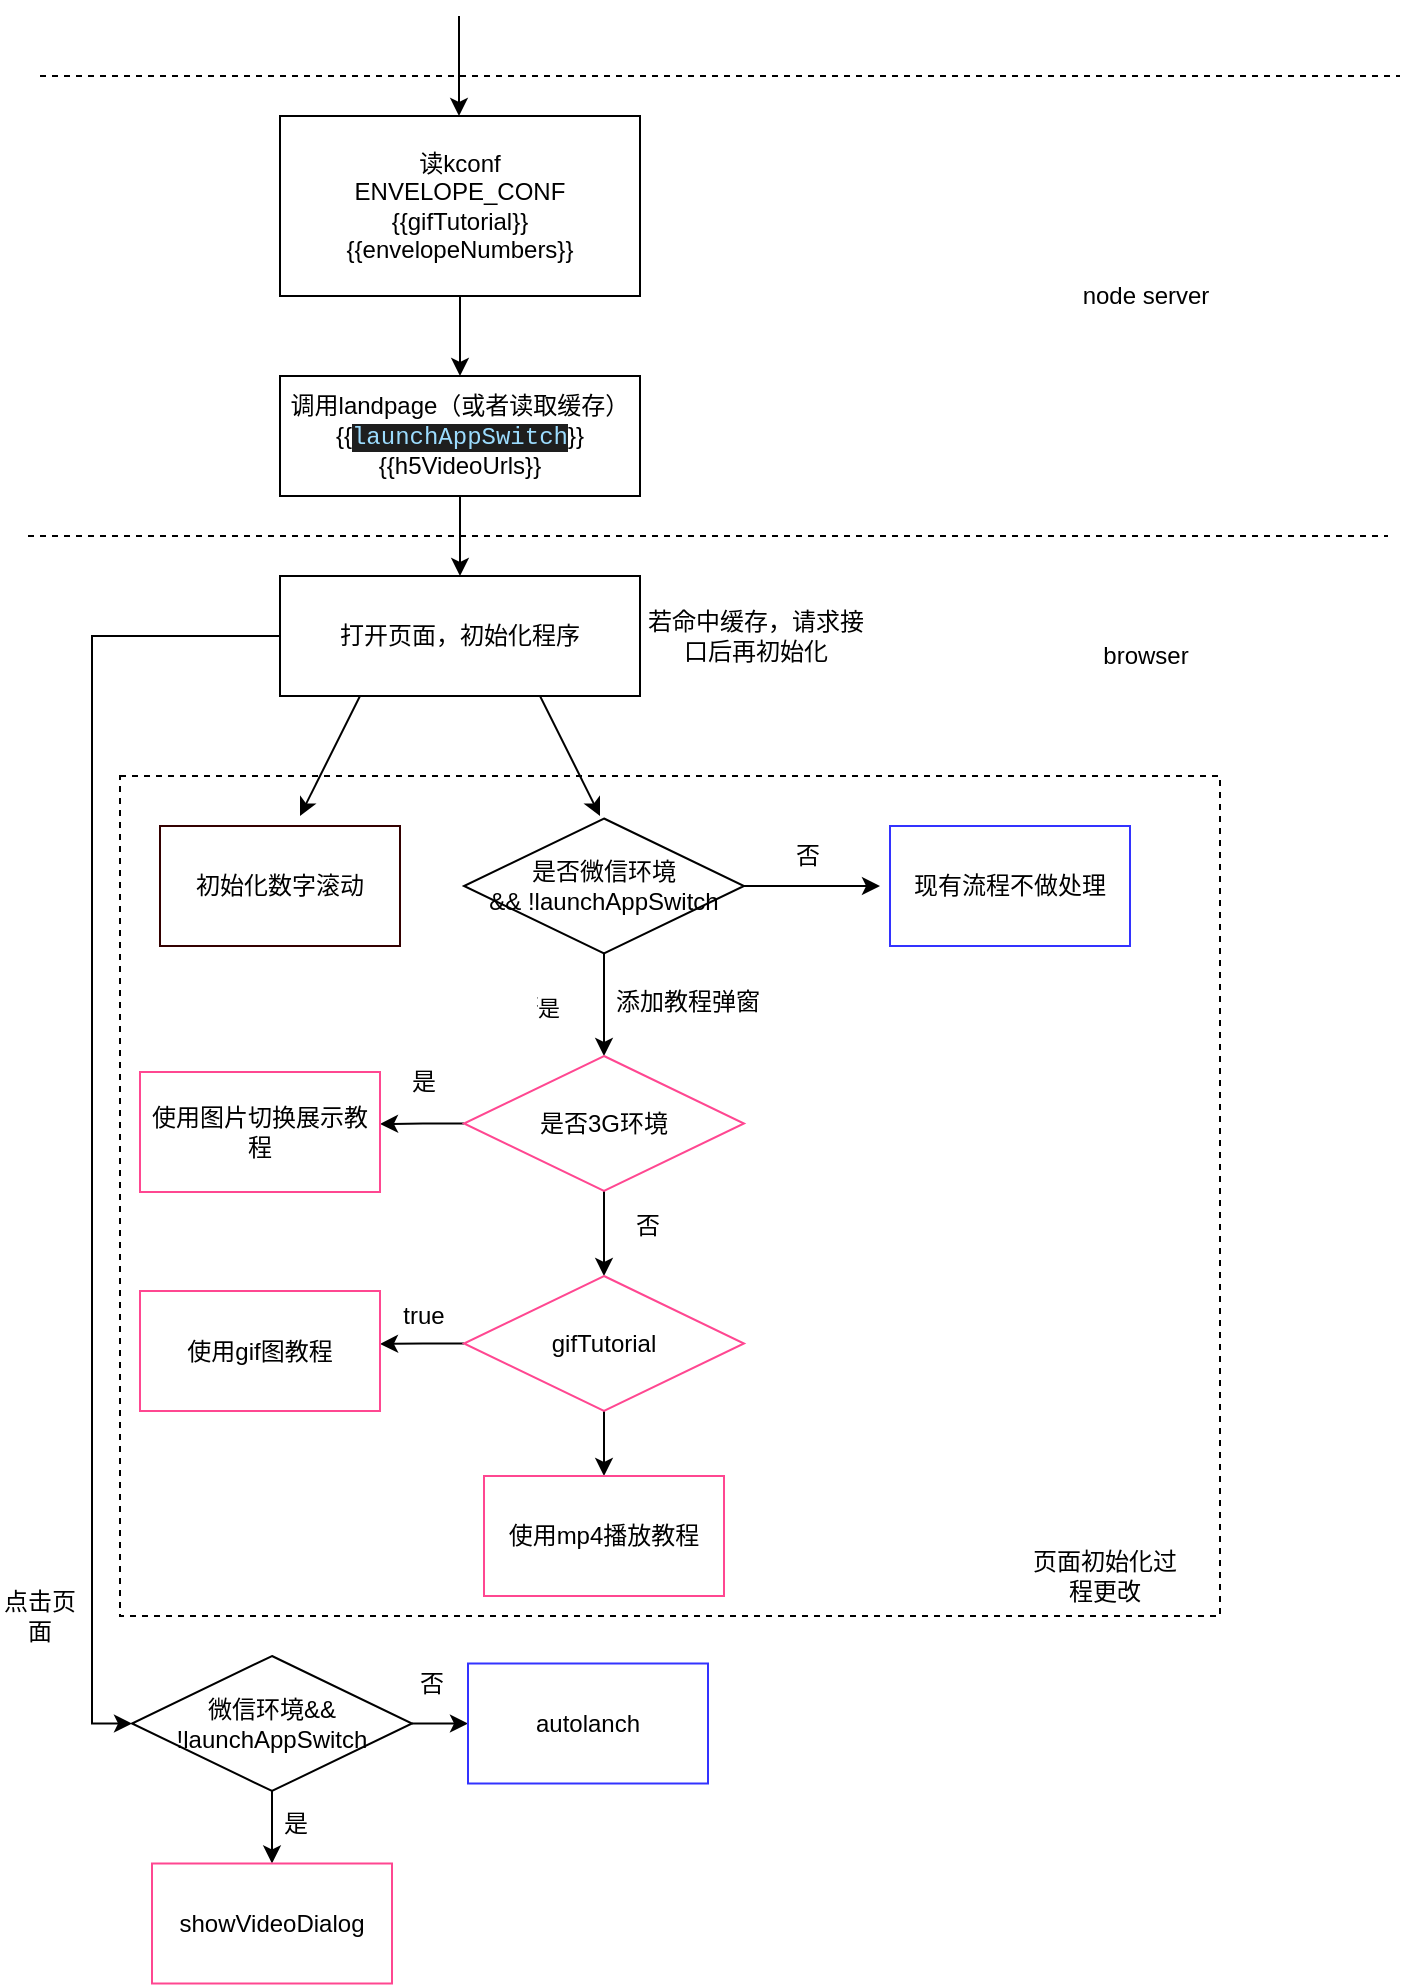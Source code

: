 <mxfile version="14.2.9" type="github">
  <diagram id="kttMU8aqjuccED0ETCXs" name="第 1 页">
    <mxGraphModel dx="1298" dy="736" grid="1" gridSize="10" guides="1" tooltips="1" connect="1" arrows="1" fold="1" page="1" pageScale="1" pageWidth="827" pageHeight="1169" math="0" shadow="0">
      <root>
        <mxCell id="0" />
        <mxCell id="1" parent="0" />
        <mxCell id="LLrbU3jSWrvTlNxRiFdD-23" value="" style="rounded=0;whiteSpace=wrap;html=1;fillColor=none;dashed=1;" parent="1" vertex="1">
          <mxGeometry x="120" y="500" width="550" height="420" as="geometry" />
        </mxCell>
        <mxCell id="LLrbU3jSWrvTlNxRiFdD-1" value="" style="endArrow=classic;html=1;" parent="1" edge="1">
          <mxGeometry width="50" height="50" relative="1" as="geometry">
            <mxPoint x="289.5" y="120" as="sourcePoint" />
            <mxPoint x="289.5" y="170" as="targetPoint" />
          </mxGeometry>
        </mxCell>
        <mxCell id="LLrbU3jSWrvTlNxRiFdD-6" style="edgeStyle=orthogonalEdgeStyle;rounded=0;orthogonalLoop=1;jettySize=auto;html=1;" parent="1" source="LLrbU3jSWrvTlNxRiFdD-2" edge="1">
          <mxGeometry relative="1" as="geometry">
            <mxPoint x="290" y="300" as="targetPoint" />
          </mxGeometry>
        </mxCell>
        <mxCell id="LLrbU3jSWrvTlNxRiFdD-2" value="读kconf&lt;br&gt;ENVELOPE_CONF&lt;br&gt;{{gifTutorial}}&lt;br&gt;{{envelopeNumbers}}" style="rounded=0;whiteSpace=wrap;html=1;" parent="1" vertex="1">
          <mxGeometry x="200" y="170" width="180" height="90" as="geometry" />
        </mxCell>
        <mxCell id="LLrbU3jSWrvTlNxRiFdD-4" value="node server" style="text;html=1;strokeColor=none;fillColor=none;align=center;verticalAlign=middle;whiteSpace=wrap;rounded=0;" parent="1" vertex="1">
          <mxGeometry x="560" y="250" width="146" height="20" as="geometry" />
        </mxCell>
        <mxCell id="LLrbU3jSWrvTlNxRiFdD-5" value="" style="endArrow=none;dashed=1;html=1;" parent="1" edge="1">
          <mxGeometry width="50" height="50" relative="1" as="geometry">
            <mxPoint x="80" y="150" as="sourcePoint" />
            <mxPoint x="760" y="150" as="targetPoint" />
          </mxGeometry>
        </mxCell>
        <mxCell id="LLrbU3jSWrvTlNxRiFdD-10" style="edgeStyle=orthogonalEdgeStyle;rounded=0;orthogonalLoop=1;jettySize=auto;html=1;" parent="1" source="LLrbU3jSWrvTlNxRiFdD-8" edge="1">
          <mxGeometry relative="1" as="geometry">
            <mxPoint x="290" y="400" as="targetPoint" />
          </mxGeometry>
        </mxCell>
        <mxCell id="LLrbU3jSWrvTlNxRiFdD-8" value="调用landpage（或者读取缓存）&lt;br&gt;{{&lt;span style=&quot;color: rgb(156 , 220 , 254) ; background-color: rgb(30 , 30 , 30) ; font-family: &amp;#34;menlo&amp;#34; , &amp;#34;monaco&amp;#34; , &amp;#34;courier new&amp;#34; , monospace&quot;&gt;launchAppSwitch&lt;/span&gt;&lt;span&gt;}}&lt;/span&gt;&lt;br&gt;{{h5VideoUrls}}" style="rounded=0;whiteSpace=wrap;html=1;" parent="1" vertex="1">
          <mxGeometry x="200" y="300" width="180" height="60" as="geometry" />
        </mxCell>
        <mxCell id="LLrbU3jSWrvTlNxRiFdD-60" style="edgeStyle=orthogonalEdgeStyle;rounded=0;orthogonalLoop=1;jettySize=auto;html=1;exitX=0;exitY=0.5;exitDx=0;exitDy=0;entryX=0;entryY=0.5;entryDx=0;entryDy=0;" parent="1" source="LLrbU3jSWrvTlNxRiFdD-12" target="LLrbU3jSWrvTlNxRiFdD-46" edge="1">
          <mxGeometry relative="1" as="geometry">
            <mxPoint x="120" y="990" as="targetPoint" />
          </mxGeometry>
        </mxCell>
        <mxCell id="LLrbU3jSWrvTlNxRiFdD-12" value="打开页面，初始化程序" style="rounded=0;whiteSpace=wrap;html=1;" parent="1" vertex="1">
          <mxGeometry x="200" y="400" width="180" height="60" as="geometry" />
        </mxCell>
        <mxCell id="LLrbU3jSWrvTlNxRiFdD-13" value="" style="endArrow=classic;html=1;" parent="1" edge="1">
          <mxGeometry width="50" height="50" relative="1" as="geometry">
            <mxPoint x="240" y="460" as="sourcePoint" />
            <mxPoint x="210" y="520" as="targetPoint" />
          </mxGeometry>
        </mxCell>
        <mxCell id="LLrbU3jSWrvTlNxRiFdD-14" value="" style="endArrow=classic;html=1;" parent="1" edge="1">
          <mxGeometry width="50" height="50" relative="1" as="geometry">
            <mxPoint x="330" y="460" as="sourcePoint" />
            <mxPoint x="360" y="520" as="targetPoint" />
          </mxGeometry>
        </mxCell>
        <mxCell id="LLrbU3jSWrvTlNxRiFdD-15" value="初始化数字滚动&lt;br&gt;" style="rounded=0;whiteSpace=wrap;html=1;strokeColor=#330000;" parent="1" vertex="1">
          <mxGeometry x="140" y="525" width="120" height="60" as="geometry" />
        </mxCell>
        <mxCell id="LLrbU3jSWrvTlNxRiFdD-17" value="" style="endArrow=none;dashed=1;html=1;" parent="1" edge="1">
          <mxGeometry width="50" height="50" relative="1" as="geometry">
            <mxPoint x="74" y="380" as="sourcePoint" />
            <mxPoint x="754" y="380" as="targetPoint" />
          </mxGeometry>
        </mxCell>
        <mxCell id="LLrbU3jSWrvTlNxRiFdD-18" value="browser" style="text;html=1;strokeColor=none;fillColor=none;align=center;verticalAlign=middle;whiteSpace=wrap;rounded=0;" parent="1" vertex="1">
          <mxGeometry x="560" y="430" width="146" height="20" as="geometry" />
        </mxCell>
        <mxCell id="LLrbU3jSWrvTlNxRiFdD-21" style="edgeStyle=orthogonalEdgeStyle;rounded=0;orthogonalLoop=1;jettySize=auto;html=1;exitX=1;exitY=0.5;exitDx=0;exitDy=0;" parent="1" source="LLrbU3jSWrvTlNxRiFdD-19" edge="1">
          <mxGeometry relative="1" as="geometry">
            <mxPoint x="500" y="555" as="targetPoint" />
          </mxGeometry>
        </mxCell>
        <mxCell id="LLrbU3jSWrvTlNxRiFdD-24" style="edgeStyle=orthogonalEdgeStyle;rounded=0;orthogonalLoop=1;jettySize=auto;html=1;" parent="1" source="LLrbU3jSWrvTlNxRiFdD-19" edge="1">
          <mxGeometry relative="1" as="geometry">
            <mxPoint x="362" y="640" as="targetPoint" />
          </mxGeometry>
        </mxCell>
        <mxCell id="LLrbU3jSWrvTlNxRiFdD-19" value="是否微信环境&lt;br&gt;&amp;amp;&amp;amp; !launchAppSwitch" style="rhombus;whiteSpace=wrap;html=1;" parent="1" vertex="1">
          <mxGeometry x="292" y="521.25" width="140" height="67.5" as="geometry" />
        </mxCell>
        <mxCell id="LLrbU3jSWrvTlNxRiFdD-22" value="现有流程不做处理" style="rounded=0;whiteSpace=wrap;html=1;strokeColor=#3333FF;" parent="1" vertex="1">
          <mxGeometry x="505" y="525" width="120" height="60" as="geometry" />
        </mxCell>
        <mxCell id="LLrbU3jSWrvTlNxRiFdD-28" style="edgeStyle=orthogonalEdgeStyle;rounded=0;orthogonalLoop=1;jettySize=auto;html=1;exitX=0;exitY=0.5;exitDx=0;exitDy=0;" parent="1" source="LLrbU3jSWrvTlNxRiFdD-26" edge="1">
          <mxGeometry relative="1" as="geometry">
            <mxPoint x="250" y="674" as="targetPoint" />
          </mxGeometry>
        </mxCell>
        <mxCell id="LLrbU3jSWrvTlNxRiFdD-32" style="edgeStyle=orthogonalEdgeStyle;rounded=0;orthogonalLoop=1;jettySize=auto;html=1;exitX=0.5;exitY=1;exitDx=0;exitDy=0;" parent="1" source="LLrbU3jSWrvTlNxRiFdD-26" edge="1">
          <mxGeometry relative="1" as="geometry">
            <mxPoint x="362" y="750" as="targetPoint" />
          </mxGeometry>
        </mxCell>
        <mxCell id="LLrbU3jSWrvTlNxRiFdD-26" value="是否3G环境" style="rhombus;whiteSpace=wrap;html=1;strokeColor=#FF4791;" parent="1" vertex="1">
          <mxGeometry x="292" y="640" width="140" height="67.5" as="geometry" />
        </mxCell>
        <mxCell id="LLrbU3jSWrvTlNxRiFdD-27" value="添加教程弹窗" style="text;html=1;strokeColor=none;fillColor=none;align=center;verticalAlign=middle;whiteSpace=wrap;rounded=0;dashed=1;" parent="1" vertex="1">
          <mxGeometry x="364" y="608" width="80" height="10" as="geometry" />
        </mxCell>
        <mxCell id="LLrbU3jSWrvTlNxRiFdD-29" value="使用图片切换展示教程" style="rounded=0;whiteSpace=wrap;html=1;fillColor=none;strokeColor=#FF4791;" parent="1" vertex="1">
          <mxGeometry x="130" y="648" width="120" height="60" as="geometry" />
        </mxCell>
        <mxCell id="LLrbU3jSWrvTlNxRiFdD-30" value="是" style="text;html=1;strokeColor=none;fillColor=none;align=center;verticalAlign=middle;whiteSpace=wrap;rounded=0;dashed=1;" parent="1" vertex="1">
          <mxGeometry x="252" y="648" width="40" height="10" as="geometry" />
        </mxCell>
        <mxCell id="LLrbU3jSWrvTlNxRiFdD-35" style="edgeStyle=orthogonalEdgeStyle;rounded=0;orthogonalLoop=1;jettySize=auto;html=1;" parent="1" source="LLrbU3jSWrvTlNxRiFdD-34" edge="1">
          <mxGeometry relative="1" as="geometry">
            <mxPoint x="250" y="784" as="targetPoint" />
          </mxGeometry>
        </mxCell>
        <mxCell id="LLrbU3jSWrvTlNxRiFdD-39" style="edgeStyle=orthogonalEdgeStyle;rounded=0;orthogonalLoop=1;jettySize=auto;html=1;exitX=0.5;exitY=1;exitDx=0;exitDy=0;" parent="1" source="LLrbU3jSWrvTlNxRiFdD-34" edge="1">
          <mxGeometry relative="1" as="geometry">
            <mxPoint x="362" y="850" as="targetPoint" />
          </mxGeometry>
        </mxCell>
        <mxCell id="LLrbU3jSWrvTlNxRiFdD-34" value="gifTutorial" style="rhombus;whiteSpace=wrap;html=1;strokeColor=#FF4791;" parent="1" vertex="1">
          <mxGeometry x="292" y="750" width="140" height="67.5" as="geometry" />
        </mxCell>
        <mxCell id="LLrbU3jSWrvTlNxRiFdD-36" value="使用gif图教程" style="rounded=0;whiteSpace=wrap;html=1;fillColor=none;strokeColor=#FF4791;" parent="1" vertex="1">
          <mxGeometry x="130" y="757.5" width="120" height="60" as="geometry" />
        </mxCell>
        <mxCell id="LLrbU3jSWrvTlNxRiFdD-37" value="true" style="text;html=1;strokeColor=none;fillColor=none;align=center;verticalAlign=middle;whiteSpace=wrap;rounded=0;dashed=1;" parent="1" vertex="1">
          <mxGeometry x="252" y="764.5" width="40" height="10" as="geometry" />
        </mxCell>
        <mxCell id="LLrbU3jSWrvTlNxRiFdD-38" value="否" style="text;html=1;strokeColor=none;fillColor=none;align=center;verticalAlign=middle;whiteSpace=wrap;rounded=0;dashed=1;" parent="1" vertex="1">
          <mxGeometry x="364" y="720" width="40" height="10" as="geometry" />
        </mxCell>
        <mxCell id="LLrbU3jSWrvTlNxRiFdD-40" value="使用mp4播放教程" style="rounded=0;whiteSpace=wrap;html=1;fillColor=none;strokeColor=#FF4791;" parent="1" vertex="1">
          <mxGeometry x="302" y="850" width="120" height="60" as="geometry" />
        </mxCell>
        <mxCell id="LLrbU3jSWrvTlNxRiFdD-41" value="页面初始化过程更改" style="text;html=1;strokeColor=none;fillColor=none;align=center;verticalAlign=middle;whiteSpace=wrap;rounded=0;" parent="1" vertex="1">
          <mxGeometry x="570" y="890" width="85" height="20" as="geometry" />
        </mxCell>
        <mxCell id="LLrbU3jSWrvTlNxRiFdD-52" style="edgeStyle=orthogonalEdgeStyle;rounded=0;orthogonalLoop=1;jettySize=auto;html=1;exitX=1;exitY=0.5;exitDx=0;exitDy=0;" parent="1" source="LLrbU3jSWrvTlNxRiFdD-46" edge="1">
          <mxGeometry relative="1" as="geometry">
            <mxPoint x="294" y="973.75" as="targetPoint" />
          </mxGeometry>
        </mxCell>
        <mxCell id="LLrbU3jSWrvTlNxRiFdD-55" style="edgeStyle=orthogonalEdgeStyle;rounded=0;orthogonalLoop=1;jettySize=auto;html=1;" parent="1" source="LLrbU3jSWrvTlNxRiFdD-46" edge="1">
          <mxGeometry relative="1" as="geometry">
            <mxPoint x="196" y="1043.75" as="targetPoint" />
          </mxGeometry>
        </mxCell>
        <mxCell id="LLrbU3jSWrvTlNxRiFdD-46" value="微信环境&amp;amp;&amp;amp;&lt;br&gt;!launchAppSwitch" style="rhombus;whiteSpace=wrap;html=1;" parent="1" vertex="1">
          <mxGeometry x="126" y="940" width="140" height="67.5" as="geometry" />
        </mxCell>
        <mxCell id="LLrbU3jSWrvTlNxRiFdD-47" value="否" style="text;html=1;strokeColor=none;fillColor=none;align=center;verticalAlign=middle;whiteSpace=wrap;rounded=0;" parent="1" vertex="1">
          <mxGeometry x="444" y="530" width="40" height="20" as="geometry" />
        </mxCell>
        <mxCell id="LLrbU3jSWrvTlNxRiFdD-48" value="否" style="text;html=1;strokeColor=none;fillColor=none;align=center;verticalAlign=middle;whiteSpace=wrap;rounded=0;dashed=1;" parent="1" vertex="1">
          <mxGeometry x="314" y="611" width="40" height="10" as="geometry" />
        </mxCell>
        <mxCell id="LLrbU3jSWrvTlNxRiFdD-51" value="是" style="edgeStyle=orthogonalEdgeStyle;rounded=0;orthogonalLoop=1;jettySize=auto;html=1;exitX=0.5;exitY=1;exitDx=0;exitDy=0;entryX=0.5;entryY=0;entryDx=0;entryDy=0;" parent="1" source="LLrbU3jSWrvTlNxRiFdD-48" target="LLrbU3jSWrvTlNxRiFdD-48" edge="1">
          <mxGeometry relative="1" as="geometry" />
        </mxCell>
        <mxCell id="LLrbU3jSWrvTlNxRiFdD-54" value="autolanch" style="rounded=0;whiteSpace=wrap;html=1;fillColor=none;strokeColor=#3333FF;" parent="1" vertex="1">
          <mxGeometry x="294" y="943.75" width="120" height="60" as="geometry" />
        </mxCell>
        <mxCell id="LLrbU3jSWrvTlNxRiFdD-57" value="showVideoDialog" style="rounded=0;whiteSpace=wrap;html=1;fillColor=none;strokeColor=#FF4791;" parent="1" vertex="1">
          <mxGeometry x="136" y="1043.75" width="120" height="60" as="geometry" />
        </mxCell>
        <mxCell id="LLrbU3jSWrvTlNxRiFdD-58" value="否" style="text;html=1;strokeColor=none;fillColor=none;align=center;verticalAlign=middle;whiteSpace=wrap;rounded=0;" parent="1" vertex="1">
          <mxGeometry x="256" y="943.75" width="40" height="20" as="geometry" />
        </mxCell>
        <mxCell id="LLrbU3jSWrvTlNxRiFdD-59" value="是" style="text;html=1;strokeColor=none;fillColor=none;align=center;verticalAlign=middle;whiteSpace=wrap;rounded=0;" parent="1" vertex="1">
          <mxGeometry x="188" y="1013.75" width="40" height="20" as="geometry" />
        </mxCell>
        <mxCell id="LLrbU3jSWrvTlNxRiFdD-61" value="点击页面" style="text;html=1;strokeColor=none;fillColor=none;align=center;verticalAlign=middle;whiteSpace=wrap;rounded=0;" parent="1" vertex="1">
          <mxGeometry x="60" y="910" width="40" height="20" as="geometry" />
        </mxCell>
        <mxCell id="LLrbU3jSWrvTlNxRiFdD-64" value="若命中缓存，请求接口后再初始化" style="text;html=1;strokeColor=none;fillColor=none;align=center;verticalAlign=middle;whiteSpace=wrap;rounded=0;" parent="1" vertex="1">
          <mxGeometry x="380" y="420" width="116" height="20" as="geometry" />
        </mxCell>
      </root>
    </mxGraphModel>
  </diagram>
</mxfile>
